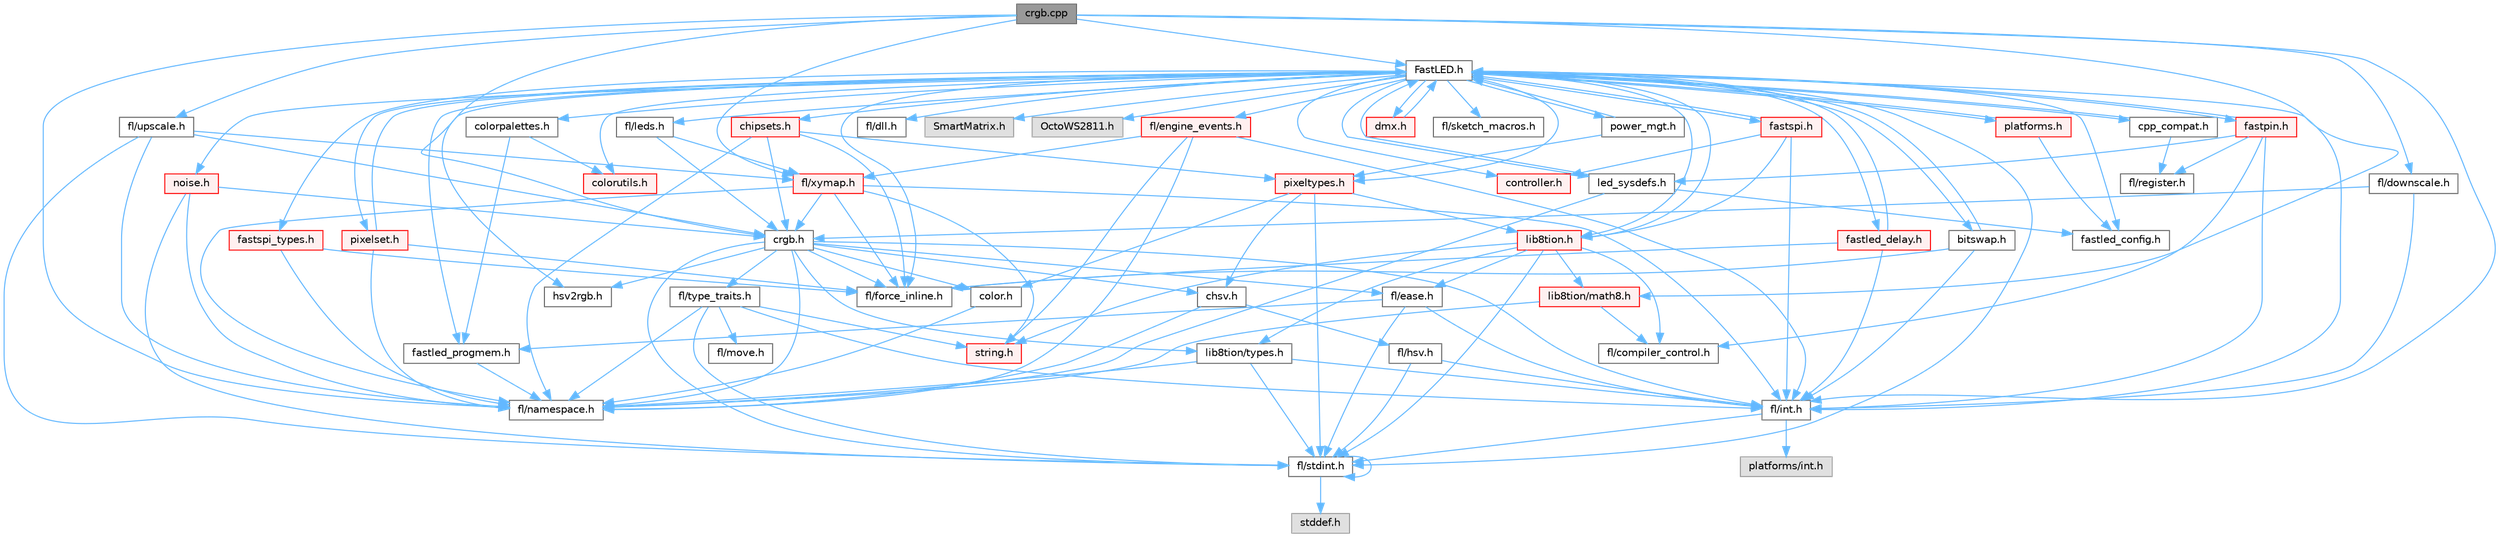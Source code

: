 digraph "crgb.cpp"
{
 // INTERACTIVE_SVG=YES
 // LATEX_PDF_SIZE
  bgcolor="transparent";
  edge [fontname=Helvetica,fontsize=10,labelfontname=Helvetica,labelfontsize=10];
  node [fontname=Helvetica,fontsize=10,shape=box,height=0.2,width=0.4];
  Node1 [id="Node000001",label="crgb.cpp",height=0.2,width=0.4,color="gray40", fillcolor="grey60", style="filled", fontcolor="black",tooltip="Utility functions for the red, green, and blue (RGB) pixel struct."];
  Node1 -> Node2 [id="edge1_Node000001_Node000002",color="steelblue1",style="solid",tooltip=" "];
  Node2 [id="Node000002",label="crgb.h",height=0.2,width=0.4,color="grey40", fillcolor="white", style="filled",URL="$db/dd1/crgb_8h.html",tooltip="Defines the red, green, and blue (RGB) pixel struct."];
  Node2 -> Node3 [id="edge2_Node000002_Node000003",color="steelblue1",style="solid",tooltip=" "];
  Node3 [id="Node000003",label="fl/stdint.h",height=0.2,width=0.4,color="grey40", fillcolor="white", style="filled",URL="$df/dd8/stdint_8h.html",tooltip=" "];
  Node3 -> Node4 [id="edge3_Node000003_Node000004",color="steelblue1",style="solid",tooltip=" "];
  Node4 [id="Node000004",label="stddef.h",height=0.2,width=0.4,color="grey60", fillcolor="#E0E0E0", style="filled",tooltip=" "];
  Node3 -> Node3 [id="edge4_Node000003_Node000003",color="steelblue1",style="solid",tooltip=" "];
  Node2 -> Node5 [id="edge5_Node000002_Node000005",color="steelblue1",style="solid",tooltip=" "];
  Node5 [id="Node000005",label="fl/int.h",height=0.2,width=0.4,color="grey40", fillcolor="white", style="filled",URL="$d3/d7e/int_8h.html",tooltip=" "];
  Node5 -> Node3 [id="edge6_Node000005_Node000003",color="steelblue1",style="solid",tooltip=" "];
  Node5 -> Node6 [id="edge7_Node000005_Node000006",color="steelblue1",style="solid",tooltip=" "];
  Node6 [id="Node000006",label="platforms/int.h",height=0.2,width=0.4,color="grey60", fillcolor="#E0E0E0", style="filled",tooltip=" "];
  Node2 -> Node7 [id="edge8_Node000002_Node000007",color="steelblue1",style="solid",tooltip=" "];
  Node7 [id="Node000007",label="chsv.h",height=0.2,width=0.4,color="grey40", fillcolor="white", style="filled",URL="$d8/dd0/chsv_8h.html",tooltip="Defines the hue, saturation, and value (HSV) pixel struct."];
  Node7 -> Node8 [id="edge9_Node000007_Node000008",color="steelblue1",style="solid",tooltip=" "];
  Node8 [id="Node000008",label="fl/hsv.h",height=0.2,width=0.4,color="grey40", fillcolor="white", style="filled",URL="$d2/d4f/hsv_8h.html",tooltip="Defines the hue, saturation, and value (HSV) pixel struct."];
  Node8 -> Node3 [id="edge10_Node000008_Node000003",color="steelblue1",style="solid",tooltip=" "];
  Node8 -> Node5 [id="edge11_Node000008_Node000005",color="steelblue1",style="solid",tooltip=" "];
  Node7 -> Node9 [id="edge12_Node000007_Node000009",color="steelblue1",style="solid",tooltip=" "];
  Node9 [id="Node000009",label="fl/namespace.h",height=0.2,width=0.4,color="grey40", fillcolor="white", style="filled",URL="$df/d2a/namespace_8h.html",tooltip="Implements the FastLED namespace macros."];
  Node2 -> Node9 [id="edge13_Node000002_Node000009",color="steelblue1",style="solid",tooltip=" "];
  Node2 -> Node10 [id="edge14_Node000002_Node000010",color="steelblue1",style="solid",tooltip=" "];
  Node10 [id="Node000010",label="color.h",height=0.2,width=0.4,color="grey40", fillcolor="white", style="filled",URL="$d2/d6b/src_2color_8h.html",tooltip="Contains definitions for color correction and temperature."];
  Node10 -> Node9 [id="edge15_Node000010_Node000009",color="steelblue1",style="solid",tooltip=" "];
  Node2 -> Node11 [id="edge16_Node000002_Node000011",color="steelblue1",style="solid",tooltip=" "];
  Node11 [id="Node000011",label="lib8tion/types.h",height=0.2,width=0.4,color="grey40", fillcolor="white", style="filled",URL="$d9/ddf/lib8tion_2types_8h.html",tooltip="Defines fractional types used for lib8tion functions."];
  Node11 -> Node3 [id="edge17_Node000011_Node000003",color="steelblue1",style="solid",tooltip=" "];
  Node11 -> Node5 [id="edge18_Node000011_Node000005",color="steelblue1",style="solid",tooltip=" "];
  Node11 -> Node9 [id="edge19_Node000011_Node000009",color="steelblue1",style="solid",tooltip=" "];
  Node2 -> Node12 [id="edge20_Node000002_Node000012",color="steelblue1",style="solid",tooltip=" "];
  Node12 [id="Node000012",label="fl/force_inline.h",height=0.2,width=0.4,color="grey40", fillcolor="white", style="filled",URL="$d4/d64/force__inline_8h.html",tooltip=" "];
  Node2 -> Node13 [id="edge21_Node000002_Node000013",color="steelblue1",style="solid",tooltip=" "];
  Node13 [id="Node000013",label="fl/type_traits.h",height=0.2,width=0.4,color="grey40", fillcolor="white", style="filled",URL="$df/d63/type__traits_8h.html",tooltip=" "];
  Node13 -> Node14 [id="edge22_Node000013_Node000014",color="steelblue1",style="solid",tooltip=" "];
  Node14 [id="Node000014",label="string.h",height=0.2,width=0.4,color="red", fillcolor="#FFF0F0", style="filled",URL="$da/d66/string_8h.html",tooltip=" "];
  Node13 -> Node3 [id="edge23_Node000013_Node000003",color="steelblue1",style="solid",tooltip=" "];
  Node13 -> Node9 [id="edge24_Node000013_Node000009",color="steelblue1",style="solid",tooltip=" "];
  Node13 -> Node22 [id="edge25_Node000013_Node000022",color="steelblue1",style="solid",tooltip=" "];
  Node22 [id="Node000022",label="fl/move.h",height=0.2,width=0.4,color="grey40", fillcolor="white", style="filled",URL="$d9/d83/move_8h.html",tooltip=" "];
  Node13 -> Node5 [id="edge26_Node000013_Node000005",color="steelblue1",style="solid",tooltip=" "];
  Node2 -> Node55 [id="edge27_Node000002_Node000055",color="steelblue1",style="solid",tooltip=" "];
  Node55 [id="Node000055",label="hsv2rgb.h",height=0.2,width=0.4,color="grey40", fillcolor="white", style="filled",URL="$de/d9a/hsv2rgb_8h.html",tooltip="Functions to convert from the HSV colorspace to the RGB colorspace."];
  Node2 -> Node56 [id="edge28_Node000002_Node000056",color="steelblue1",style="solid",tooltip=" "];
  Node56 [id="Node000056",label="fl/ease.h",height=0.2,width=0.4,color="grey40", fillcolor="white", style="filled",URL="$db/d19/ease_8h.html",tooltip=" "];
  Node56 -> Node3 [id="edge29_Node000056_Node000003",color="steelblue1",style="solid",tooltip=" "];
  Node56 -> Node5 [id="edge30_Node000056_Node000005",color="steelblue1",style="solid",tooltip=" "];
  Node56 -> Node57 [id="edge31_Node000056_Node000057",color="steelblue1",style="solid",tooltip=" "];
  Node57 [id="Node000057",label="fastled_progmem.h",height=0.2,width=0.4,color="grey40", fillcolor="white", style="filled",URL="$df/dab/fastled__progmem_8h.html",tooltip="Wrapper definitions to allow seamless use of PROGMEM in environments that have it."];
  Node57 -> Node9 [id="edge32_Node000057_Node000009",color="steelblue1",style="solid",tooltip=" "];
  Node1 -> Node58 [id="edge33_Node000001_Node000058",color="steelblue1",style="solid",tooltip=" "];
  Node58 [id="Node000058",label="FastLED.h",height=0.2,width=0.4,color="grey40", fillcolor="white", style="filled",URL="$db/d97/_fast_l_e_d_8h.html",tooltip="central include file for FastLED, defines the CFastLED class/object"];
  Node58 -> Node3 [id="edge34_Node000058_Node000003",color="steelblue1",style="solid",tooltip=" "];
  Node58 -> Node59 [id="edge35_Node000058_Node000059",color="steelblue1",style="solid",tooltip=" "];
  Node59 [id="Node000059",label="fl/dll.h",height=0.2,width=0.4,color="grey40", fillcolor="white", style="filled",URL="$d3/d4b/dll_8h.html",tooltip="FastLED dynamic library interface - lightweight header for external callers."];
  Node58 -> Node60 [id="edge36_Node000058_Node000060",color="steelblue1",style="solid",tooltip=" "];
  Node60 [id="Node000060",label="SmartMatrix.h",height=0.2,width=0.4,color="grey60", fillcolor="#E0E0E0", style="filled",tooltip=" "];
  Node58 -> Node61 [id="edge37_Node000058_Node000061",color="steelblue1",style="solid",tooltip=" "];
  Node61 [id="Node000061",label="OctoWS2811.h",height=0.2,width=0.4,color="grey60", fillcolor="#E0E0E0", style="filled",tooltip=" "];
  Node58 -> Node12 [id="edge38_Node000058_Node000012",color="steelblue1",style="solid",tooltip=" "];
  Node58 -> Node62 [id="edge39_Node000058_Node000062",color="steelblue1",style="solid",tooltip=" "];
  Node62 [id="Node000062",label="cpp_compat.h",height=0.2,width=0.4,color="grey40", fillcolor="white", style="filled",URL="$d9/d13/cpp__compat_8h.html",tooltip="Compatibility functions based on C++ version."];
  Node62 -> Node58 [id="edge40_Node000062_Node000058",color="steelblue1",style="solid",tooltip=" "];
  Node62 -> Node63 [id="edge41_Node000062_Node000063",color="steelblue1",style="solid",tooltip=" "];
  Node63 [id="Node000063",label="fl/register.h",height=0.2,width=0.4,color="grey40", fillcolor="white", style="filled",URL="$df/d80/register_8h.html",tooltip=" "];
  Node58 -> Node64 [id="edge42_Node000058_Node000064",color="steelblue1",style="solid",tooltip=" "];
  Node64 [id="Node000064",label="fastled_config.h",height=0.2,width=0.4,color="grey40", fillcolor="white", style="filled",URL="$d5/d11/fastled__config_8h.html",tooltip="Contains definitions that can be used to configure FastLED at compile time."];
  Node58 -> Node65 [id="edge43_Node000058_Node000065",color="steelblue1",style="solid",tooltip=" "];
  Node65 [id="Node000065",label="led_sysdefs.h",height=0.2,width=0.4,color="grey40", fillcolor="white", style="filled",URL="$d9/d3e/led__sysdefs_8h.html",tooltip="Determines which platform system definitions to include."];
  Node65 -> Node58 [id="edge44_Node000065_Node000058",color="steelblue1",style="solid",tooltip=" "];
  Node65 -> Node64 [id="edge45_Node000065_Node000064",color="steelblue1",style="solid",tooltip=" "];
  Node65 -> Node9 [id="edge46_Node000065_Node000009",color="steelblue1",style="solid",tooltip=" "];
  Node58 -> Node66 [id="edge47_Node000058_Node000066",color="steelblue1",style="solid",tooltip=" "];
  Node66 [id="Node000066",label="fastled_delay.h",height=0.2,width=0.4,color="red", fillcolor="#FFF0F0", style="filled",URL="$d0/da8/fastled__delay_8h.html",tooltip="Utility functions and classes for managing delay cycles."];
  Node66 -> Node58 [id="edge48_Node000066_Node000058",color="steelblue1",style="solid",tooltip=" "];
  Node66 -> Node12 [id="edge49_Node000066_Node000012",color="steelblue1",style="solid",tooltip=" "];
  Node66 -> Node5 [id="edge50_Node000066_Node000005",color="steelblue1",style="solid",tooltip=" "];
  Node58 -> Node68 [id="edge51_Node000058_Node000068",color="steelblue1",style="solid",tooltip=" "];
  Node68 [id="Node000068",label="bitswap.h",height=0.2,width=0.4,color="grey40", fillcolor="white", style="filled",URL="$de/ded/bitswap_8h.html",tooltip="Functions for doing a rotation of bits/bytes used by parallel output."];
  Node68 -> Node58 [id="edge52_Node000068_Node000058",color="steelblue1",style="solid",tooltip=" "];
  Node68 -> Node12 [id="edge53_Node000068_Node000012",color="steelblue1",style="solid",tooltip=" "];
  Node68 -> Node5 [id="edge54_Node000068_Node000005",color="steelblue1",style="solid",tooltip=" "];
  Node58 -> Node69 [id="edge55_Node000058_Node000069",color="steelblue1",style="solid",tooltip=" "];
  Node69 [id="Node000069",label="controller.h",height=0.2,width=0.4,color="red", fillcolor="#FFF0F0", style="filled",URL="$d2/dd9/controller_8h.html",tooltip="deprecated: base definitions used by led controllers for writing out led data"];
  Node58 -> Node117 [id="edge56_Node000058_Node000117",color="steelblue1",style="solid",tooltip=" "];
  Node117 [id="Node000117",label="fastpin.h",height=0.2,width=0.4,color="red", fillcolor="#FFF0F0", style="filled",URL="$db/d65/fastpin_8h.html",tooltip="Class base definitions for defining fast pin access."];
  Node117 -> Node58 [id="edge57_Node000117_Node000058",color="steelblue1",style="solid",tooltip=" "];
  Node117 -> Node21 [id="edge58_Node000117_Node000021",color="steelblue1",style="solid",tooltip=" "];
  Node21 [id="Node000021",label="fl/compiler_control.h",height=0.2,width=0.4,color="grey40", fillcolor="white", style="filled",URL="$d4/d54/compiler__control_8h.html",tooltip=" "];
  Node117 -> Node65 [id="edge59_Node000117_Node000065",color="steelblue1",style="solid",tooltip=" "];
  Node117 -> Node5 [id="edge60_Node000117_Node000005",color="steelblue1",style="solid",tooltip=" "];
  Node117 -> Node63 [id="edge61_Node000117_Node000063",color="steelblue1",style="solid",tooltip=" "];
  Node58 -> Node118 [id="edge62_Node000058_Node000118",color="steelblue1",style="solid",tooltip=" "];
  Node118 [id="Node000118",label="fastspi_types.h",height=0.2,width=0.4,color="red", fillcolor="#FFF0F0", style="filled",URL="$d2/ddb/fastspi__types_8h.html",tooltip="Data types and constants used by SPI interfaces."];
  Node118 -> Node12 [id="edge63_Node000118_Node000012",color="steelblue1",style="solid",tooltip=" "];
  Node118 -> Node9 [id="edge64_Node000118_Node000009",color="steelblue1",style="solid",tooltip=" "];
  Node58 -> Node119 [id="edge65_Node000058_Node000119",color="steelblue1",style="solid",tooltip=" "];
  Node119 [id="Node000119",label="dmx.h",height=0.2,width=0.4,color="red", fillcolor="#FFF0F0", style="filled",URL="$d3/de1/dmx_8h.html",tooltip="Defines the DMX512-based LED controllers."];
  Node119 -> Node58 [id="edge66_Node000119_Node000058",color="steelblue1",style="solid",tooltip=" "];
  Node58 -> Node122 [id="edge67_Node000058_Node000122",color="steelblue1",style="solid",tooltip=" "];
  Node122 [id="Node000122",label="platforms.h",height=0.2,width=0.4,color="red", fillcolor="#FFF0F0", style="filled",URL="$da/dc9/platforms_8h.html",tooltip="Determines which platforms headers to include."];
  Node122 -> Node58 [id="edge68_Node000122_Node000058",color="steelblue1",style="solid",tooltip=" "];
  Node122 -> Node64 [id="edge69_Node000122_Node000064",color="steelblue1",style="solid",tooltip=" "];
  Node58 -> Node57 [id="edge70_Node000058_Node000057",color="steelblue1",style="solid",tooltip=" "];
  Node58 -> Node72 [id="edge71_Node000058_Node000072",color="steelblue1",style="solid",tooltip=" "];
  Node72 [id="Node000072",label="lib8tion.h",height=0.2,width=0.4,color="red", fillcolor="#FFF0F0", style="filled",URL="$df/da5/lib8tion_8h.html",tooltip="Fast, efficient 8-bit math functions specifically designed for high-performance LED programming."];
  Node72 -> Node58 [id="edge72_Node000072_Node000058",color="steelblue1",style="solid",tooltip=" "];
  Node72 -> Node11 [id="edge73_Node000072_Node000011",color="steelblue1",style="solid",tooltip=" "];
  Node72 -> Node21 [id="edge74_Node000072_Node000021",color="steelblue1",style="solid",tooltip=" "];
  Node72 -> Node3 [id="edge75_Node000072_Node000003",color="steelblue1",style="solid",tooltip=" "];
  Node72 -> Node56 [id="edge76_Node000072_Node000056",color="steelblue1",style="solid",tooltip=" "];
  Node72 -> Node14 [id="edge77_Node000072_Node000014",color="steelblue1",style="solid",tooltip=" "];
  Node72 -> Node77 [id="edge78_Node000072_Node000077",color="steelblue1",style="solid",tooltip=" "];
  Node77 [id="Node000077",label="lib8tion/math8.h",height=0.2,width=0.4,color="red", fillcolor="#FFF0F0", style="filled",URL="$d5/dd1/math8_8h.html",tooltip="Fast, efficient 8-bit math functions specifically designed for high-performance LED programming."];
  Node77 -> Node9 [id="edge79_Node000077_Node000009",color="steelblue1",style="solid",tooltip=" "];
  Node77 -> Node21 [id="edge80_Node000077_Node000021",color="steelblue1",style="solid",tooltip=" "];
  Node58 -> Node71 [id="edge81_Node000058_Node000071",color="steelblue1",style="solid",tooltip=" "];
  Node71 [id="Node000071",label="pixeltypes.h",height=0.2,width=0.4,color="red", fillcolor="#FFF0F0", style="filled",URL="$d2/dba/pixeltypes_8h.html",tooltip="Includes defintions for RGB and HSV pixels."];
  Node71 -> Node3 [id="edge82_Node000071_Node000003",color="steelblue1",style="solid",tooltip=" "];
  Node71 -> Node72 [id="edge83_Node000071_Node000072",color="steelblue1",style="solid",tooltip=" "];
  Node71 -> Node10 [id="edge84_Node000071_Node000010",color="steelblue1",style="solid",tooltip=" "];
  Node71 -> Node7 [id="edge85_Node000071_Node000007",color="steelblue1",style="solid",tooltip=" "];
  Node58 -> Node55 [id="edge86_Node000058_Node000055",color="steelblue1",style="solid",tooltip=" "];
  Node58 -> Node124 [id="edge87_Node000058_Node000124",color="steelblue1",style="solid",tooltip=" "];
  Node124 [id="Node000124",label="colorutils.h",height=0.2,width=0.4,color="red", fillcolor="#FFF0F0", style="filled",URL="$d1/dfb/colorutils_8h.html",tooltip=" "];
  Node58 -> Node129 [id="edge88_Node000058_Node000129",color="steelblue1",style="solid",tooltip=" "];
  Node129 [id="Node000129",label="pixelset.h",height=0.2,width=0.4,color="red", fillcolor="#FFF0F0", style="filled",URL="$d4/d46/pixelset_8h.html",tooltip="Declares classes for managing logical groups of LEDs."];
  Node129 -> Node12 [id="edge89_Node000129_Node000012",color="steelblue1",style="solid",tooltip=" "];
  Node129 -> Node9 [id="edge90_Node000129_Node000009",color="steelblue1",style="solid",tooltip=" "];
  Node129 -> Node58 [id="edge91_Node000129_Node000058",color="steelblue1",style="solid",tooltip=" "];
  Node58 -> Node130 [id="edge92_Node000058_Node000130",color="steelblue1",style="solid",tooltip=" "];
  Node130 [id="Node000130",label="colorpalettes.h",height=0.2,width=0.4,color="grey40", fillcolor="white", style="filled",URL="$dc/dcc/colorpalettes_8h.html",tooltip="Declarations for the predefined color palettes supplied by FastLED."];
  Node130 -> Node124 [id="edge93_Node000130_Node000124",color="steelblue1",style="solid",tooltip=" "];
  Node130 -> Node57 [id="edge94_Node000130_Node000057",color="steelblue1",style="solid",tooltip=" "];
  Node58 -> Node131 [id="edge95_Node000058_Node000131",color="steelblue1",style="solid",tooltip=" "];
  Node131 [id="Node000131",label="noise.h",height=0.2,width=0.4,color="red", fillcolor="#FFF0F0", style="filled",URL="$d1/d31/noise_8h.html",tooltip="Functions to generate and fill arrays with noise."];
  Node131 -> Node3 [id="edge96_Node000131_Node000003",color="steelblue1",style="solid",tooltip=" "];
  Node131 -> Node2 [id="edge97_Node000131_Node000002",color="steelblue1",style="solid",tooltip=" "];
  Node131 -> Node9 [id="edge98_Node000131_Node000009",color="steelblue1",style="solid",tooltip=" "];
  Node58 -> Node132 [id="edge99_Node000058_Node000132",color="steelblue1",style="solid",tooltip=" "];
  Node132 [id="Node000132",label="power_mgt.h",height=0.2,width=0.4,color="grey40", fillcolor="white", style="filled",URL="$dc/d5b/power__mgt_8h.html",tooltip="Functions to limit the power used by FastLED."];
  Node132 -> Node58 [id="edge100_Node000132_Node000058",color="steelblue1",style="solid",tooltip=" "];
  Node132 -> Node71 [id="edge101_Node000132_Node000071",color="steelblue1",style="solid",tooltip=" "];
  Node58 -> Node133 [id="edge102_Node000058_Node000133",color="steelblue1",style="solid",tooltip=" "];
  Node133 [id="Node000133",label="fastspi.h",height=0.2,width=0.4,color="red", fillcolor="#FFF0F0", style="filled",URL="$d6/ddc/fastspi_8h.html",tooltip="Serial peripheral interface (SPI) definitions per platform."];
  Node133 -> Node58 [id="edge103_Node000133_Node000058",color="steelblue1",style="solid",tooltip=" "];
  Node133 -> Node69 [id="edge104_Node000133_Node000069",color="steelblue1",style="solid",tooltip=" "];
  Node133 -> Node72 [id="edge105_Node000133_Node000072",color="steelblue1",style="solid",tooltip=" "];
  Node133 -> Node5 [id="edge106_Node000133_Node000005",color="steelblue1",style="solid",tooltip=" "];
  Node58 -> Node135 [id="edge107_Node000058_Node000135",color="steelblue1",style="solid",tooltip=" "];
  Node135 [id="Node000135",label="chipsets.h",height=0.2,width=0.4,color="red", fillcolor="#FFF0F0", style="filled",URL="$db/d66/chipsets_8h.html",tooltip="Contains the bulk of the definitions for the various LED chipsets supported."];
  Node135 -> Node71 [id="edge108_Node000135_Node000071",color="steelblue1",style="solid",tooltip=" "];
  Node135 -> Node12 [id="edge109_Node000135_Node000012",color="steelblue1",style="solid",tooltip=" "];
  Node135 -> Node2 [id="edge110_Node000135_Node000002",color="steelblue1",style="solid",tooltip=" "];
  Node135 -> Node9 [id="edge111_Node000135_Node000009",color="steelblue1",style="solid",tooltip=" "];
  Node58 -> Node93 [id="edge112_Node000058_Node000093",color="steelblue1",style="solid",tooltip=" "];
  Node93 [id="Node000093",label="fl/engine_events.h",height=0.2,width=0.4,color="red", fillcolor="#FFF0F0", style="filled",URL="$db/dc0/engine__events_8h.html",tooltip=" "];
  Node93 -> Node9 [id="edge113_Node000093_Node000009",color="steelblue1",style="solid",tooltip=" "];
  Node93 -> Node114 [id="edge114_Node000093_Node000114",color="steelblue1",style="solid",tooltip=" "];
  Node114 [id="Node000114",label="fl/xymap.h",height=0.2,width=0.4,color="red", fillcolor="#FFF0F0", style="filled",URL="$da/d61/xymap_8h.html",tooltip=" "];
  Node114 -> Node5 [id="edge115_Node000114_Node000005",color="steelblue1",style="solid",tooltip=" "];
  Node114 -> Node9 [id="edge116_Node000114_Node000009",color="steelblue1",style="solid",tooltip=" "];
  Node114 -> Node12 [id="edge117_Node000114_Node000012",color="steelblue1",style="solid",tooltip=" "];
  Node114 -> Node14 [id="edge118_Node000114_Node000014",color="steelblue1",style="solid",tooltip=" "];
  Node114 -> Node2 [id="edge119_Node000114_Node000002",color="steelblue1",style="solid",tooltip=" "];
  Node93 -> Node14 [id="edge120_Node000093_Node000014",color="steelblue1",style="solid",tooltip=" "];
  Node93 -> Node5 [id="edge121_Node000093_Node000005",color="steelblue1",style="solid",tooltip=" "];
  Node58 -> Node137 [id="edge122_Node000058_Node000137",color="steelblue1",style="solid",tooltip=" "];
  Node137 [id="Node000137",label="fl/leds.h",height=0.2,width=0.4,color="grey40", fillcolor="white", style="filled",URL="$da/d78/leds_8h.html",tooltip=" "];
  Node137 -> Node2 [id="edge123_Node000137_Node000002",color="steelblue1",style="solid",tooltip=" "];
  Node137 -> Node114 [id="edge124_Node000137_Node000114",color="steelblue1",style="solid",tooltip=" "];
  Node58 -> Node5 [id="edge125_Node000058_Node000005",color="steelblue1",style="solid",tooltip=" "];
  Node58 -> Node110 [id="edge126_Node000058_Node000110",color="steelblue1",style="solid",tooltip=" "];
  Node110 [id="Node000110",label="fl/sketch_macros.h",height=0.2,width=0.4,color="grey40", fillcolor="white", style="filled",URL="$d1/dbc/sketch__macros_8h.html",tooltip=" "];
  Node1 -> Node114 [id="edge127_Node000001_Node000114",color="steelblue1",style="solid",tooltip=" "];
  Node1 -> Node138 [id="edge128_Node000001_Node000138",color="steelblue1",style="solid",tooltip=" "];
  Node138 [id="Node000138",label="fl/upscale.h",height=0.2,width=0.4,color="grey40", fillcolor="white", style="filled",URL="$d6/d0c/upscale_8h.html",tooltip=" "];
  Node138 -> Node3 [id="edge129_Node000138_Node000003",color="steelblue1",style="solid",tooltip=" "];
  Node138 -> Node2 [id="edge130_Node000138_Node000002",color="steelblue1",style="solid",tooltip=" "];
  Node138 -> Node9 [id="edge131_Node000138_Node000009",color="steelblue1",style="solid",tooltip=" "];
  Node138 -> Node114 [id="edge132_Node000138_Node000114",color="steelblue1",style="solid",tooltip=" "];
  Node1 -> Node139 [id="edge133_Node000001_Node000139",color="steelblue1",style="solid",tooltip=" "];
  Node139 [id="Node000139",label="fl/downscale.h",height=0.2,width=0.4,color="grey40", fillcolor="white", style="filled",URL="$d1/d30/src_2fl_2downscale_8h.html",tooltip=" "];
  Node139 -> Node5 [id="edge134_Node000139_Node000005",color="steelblue1",style="solid",tooltip=" "];
  Node139 -> Node2 [id="edge135_Node000139_Node000002",color="steelblue1",style="solid",tooltip=" "];
  Node1 -> Node77 [id="edge136_Node000001_Node000077",color="steelblue1",style="solid",tooltip=" "];
  Node1 -> Node9 [id="edge137_Node000001_Node000009",color="steelblue1",style="solid",tooltip=" "];
  Node1 -> Node5 [id="edge138_Node000001_Node000005",color="steelblue1",style="solid",tooltip=" "];
}
